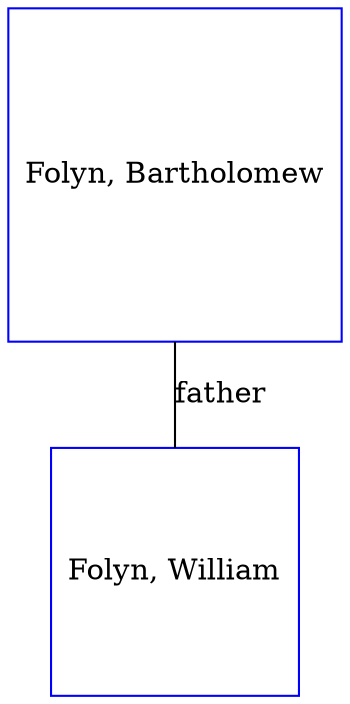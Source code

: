 digraph D {
    edge [dir=none];    node [shape=box];    "026767"   [label="Folyn, Bartholomew", shape=box, regular=1, color="blue"] ;
"026766"   [label="Folyn, William", shape=box, regular=1, color="blue"] ;
026767->026766 [label="father",arrowsize=0.0]; 
}